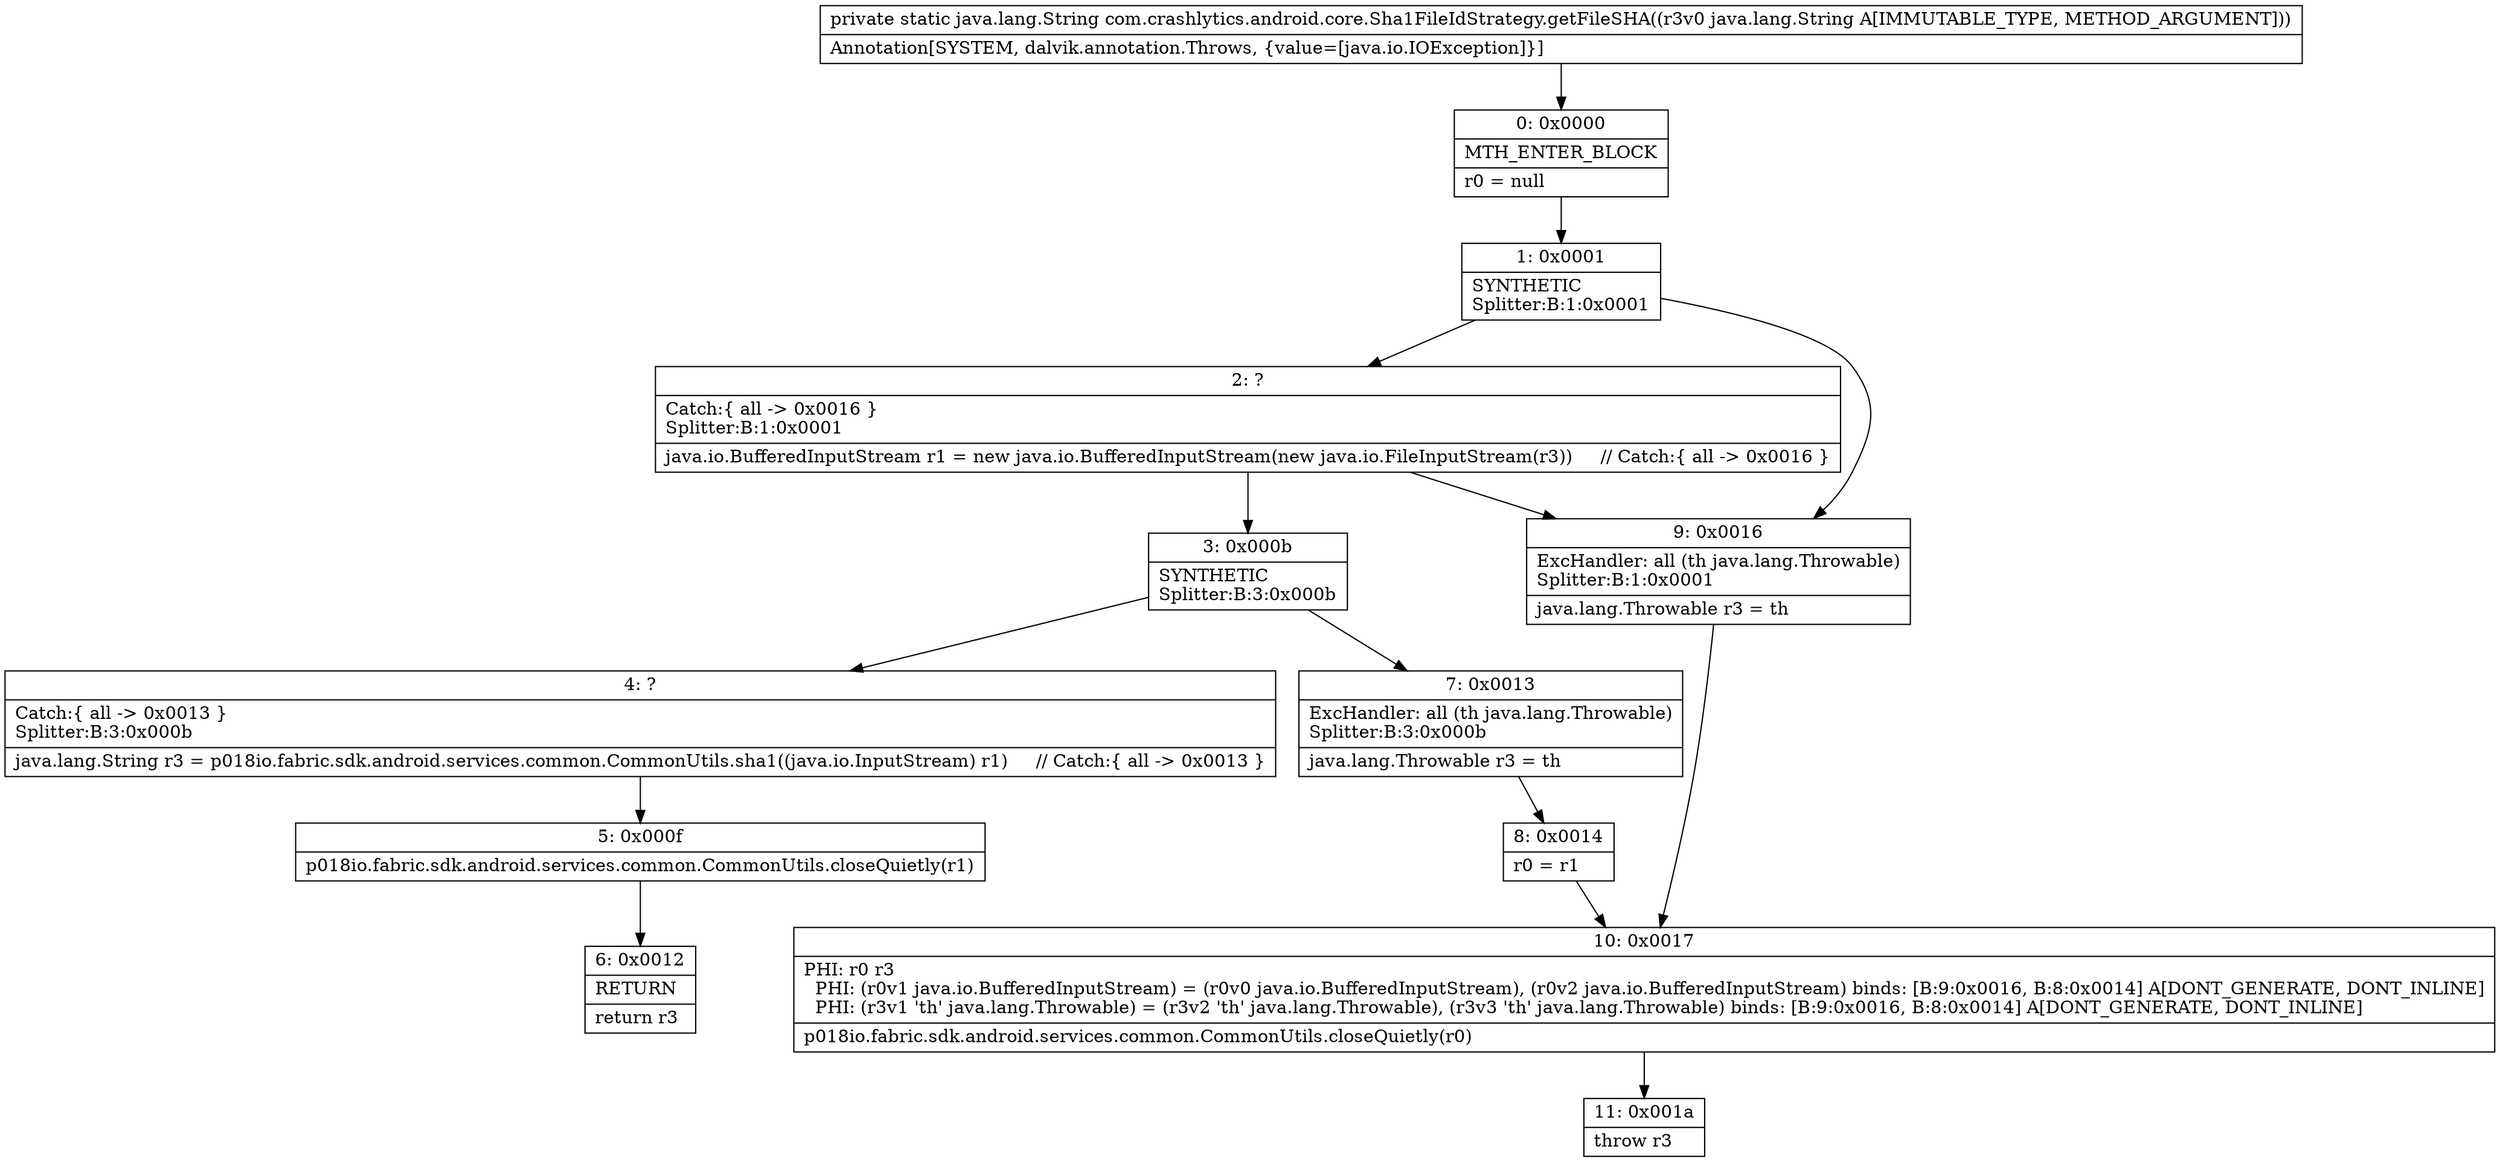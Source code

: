 digraph "CFG forcom.crashlytics.android.core.Sha1FileIdStrategy.getFileSHA(Ljava\/lang\/String;)Ljava\/lang\/String;" {
Node_0 [shape=record,label="{0\:\ 0x0000|MTH_ENTER_BLOCK\l|r0 = null\l}"];
Node_1 [shape=record,label="{1\:\ 0x0001|SYNTHETIC\lSplitter:B:1:0x0001\l}"];
Node_2 [shape=record,label="{2\:\ ?|Catch:\{ all \-\> 0x0016 \}\lSplitter:B:1:0x0001\l|java.io.BufferedInputStream r1 = new java.io.BufferedInputStream(new java.io.FileInputStream(r3))     \/\/ Catch:\{ all \-\> 0x0016 \}\l}"];
Node_3 [shape=record,label="{3\:\ 0x000b|SYNTHETIC\lSplitter:B:3:0x000b\l}"];
Node_4 [shape=record,label="{4\:\ ?|Catch:\{ all \-\> 0x0013 \}\lSplitter:B:3:0x000b\l|java.lang.String r3 = p018io.fabric.sdk.android.services.common.CommonUtils.sha1((java.io.InputStream) r1)     \/\/ Catch:\{ all \-\> 0x0013 \}\l}"];
Node_5 [shape=record,label="{5\:\ 0x000f|p018io.fabric.sdk.android.services.common.CommonUtils.closeQuietly(r1)\l}"];
Node_6 [shape=record,label="{6\:\ 0x0012|RETURN\l|return r3\l}"];
Node_7 [shape=record,label="{7\:\ 0x0013|ExcHandler: all (th java.lang.Throwable)\lSplitter:B:3:0x000b\l|java.lang.Throwable r3 = th\l}"];
Node_8 [shape=record,label="{8\:\ 0x0014|r0 = r1\l}"];
Node_9 [shape=record,label="{9\:\ 0x0016|ExcHandler: all (th java.lang.Throwable)\lSplitter:B:1:0x0001\l|java.lang.Throwable r3 = th\l}"];
Node_10 [shape=record,label="{10\:\ 0x0017|PHI: r0 r3 \l  PHI: (r0v1 java.io.BufferedInputStream) = (r0v0 java.io.BufferedInputStream), (r0v2 java.io.BufferedInputStream) binds: [B:9:0x0016, B:8:0x0014] A[DONT_GENERATE, DONT_INLINE]\l  PHI: (r3v1 'th' java.lang.Throwable) = (r3v2 'th' java.lang.Throwable), (r3v3 'th' java.lang.Throwable) binds: [B:9:0x0016, B:8:0x0014] A[DONT_GENERATE, DONT_INLINE]\l|p018io.fabric.sdk.android.services.common.CommonUtils.closeQuietly(r0)\l}"];
Node_11 [shape=record,label="{11\:\ 0x001a|throw r3\l}"];
MethodNode[shape=record,label="{private static java.lang.String com.crashlytics.android.core.Sha1FileIdStrategy.getFileSHA((r3v0 java.lang.String A[IMMUTABLE_TYPE, METHOD_ARGUMENT]))  | Annotation[SYSTEM, dalvik.annotation.Throws, \{value=[java.io.IOException]\}]\l}"];
MethodNode -> Node_0;
Node_0 -> Node_1;
Node_1 -> Node_2;
Node_1 -> Node_9;
Node_2 -> Node_3;
Node_2 -> Node_9;
Node_3 -> Node_4;
Node_3 -> Node_7;
Node_4 -> Node_5;
Node_5 -> Node_6;
Node_7 -> Node_8;
Node_8 -> Node_10;
Node_9 -> Node_10;
Node_10 -> Node_11;
}

